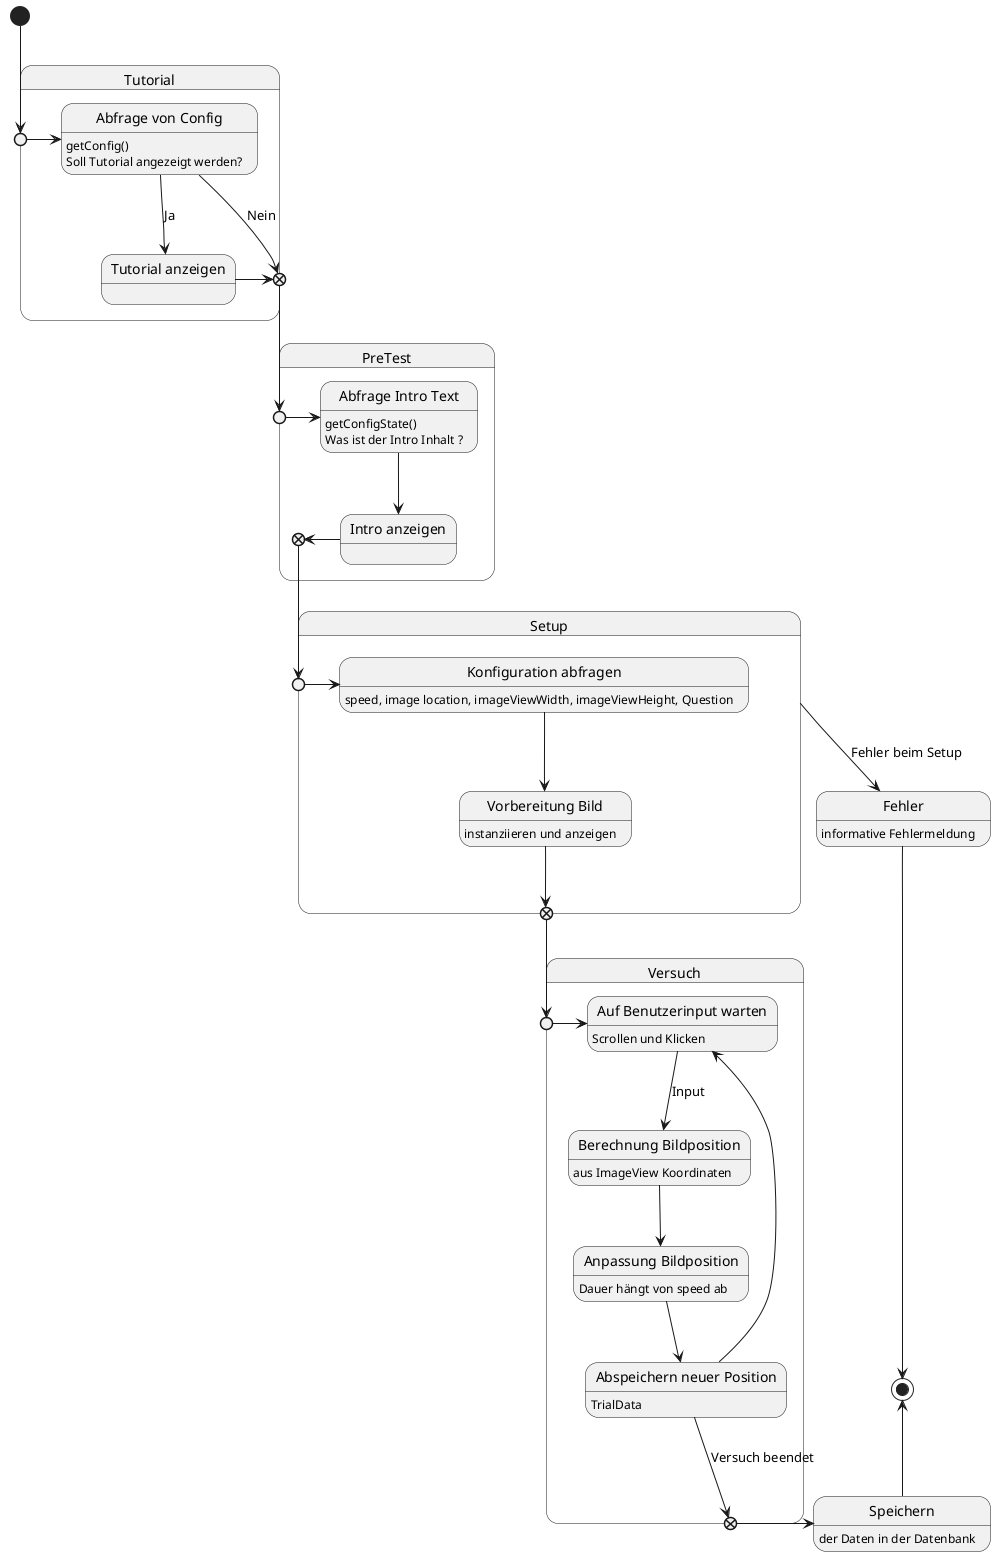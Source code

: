 @startuml zoommaps
state "Fehler" as err : informative Fehlermeldung
state Speichern : der Daten in der Datenbank

state "Tutorial" as t {
    state " " as tnp <<entryPoint>>
    state " " as txp <<exitPoint>>
    state "Abfrage von Config" as ac : getConfig()\nSoll Tutorial angezeigt werden?
    state "Tutorial anzeigen" as ta
    tnp -l-> ac
    ac --> ta : Ja
    ac --> txp : Nein
    ta -r-> txp
}

state "PreTest" as p {
    state " " as pnp <<entryPoint>>
    state " " as pxp <<exitPoint>>
    state "Abfrage Intro Text" as it : getConfigState()\nWas ist der Intro Inhalt ?
    state "Intro anzeigen" as ia
    pnp -l-> it
    it --> ia
    ia -r-> pxp
}

state "Setup" as s {
    state " " as snp <<entryPoint>>
    state " " as sxp <<exitPoint>>
    state "Konfiguration abfragen" as ka : speed, image location, imageViewWidth, imageViewHeight, Question
    state "Vorbereitung Bild" as vb : instanziieren und anzeigen
    snp -l-> ka
    ka --> vb
    vb -d-> sxp
}


state "Versuch" as v {
    state " " as vnp <<entryPoint>>
    state " " as vxp <<exitPoint>>
    state "Auf Benutzerinput warten" as bi : Scrollen und Klicken
    state "Berechnung Bildposition" as bb : aus ImageView Koordinaten
    state "Anpassung Bildposition" as ab : Dauer hängt von speed ab
    state "Abspeichern neuer Position" as ap : TrialData
    vnp -l-> bi
    bi --> bb : Input
    bb --> ab
    ab --> ap
    ap --> bi
    ap -d-> vxp : Versuch beendet
}

s --> err : Fehler beim Setup
[*] --> tnp

txp --> pnp
pxp --> snp
sxp --> vnp
vxp -r-> Speichern

Speichern -u-> [*]
err -d-> [*]

@enduml
